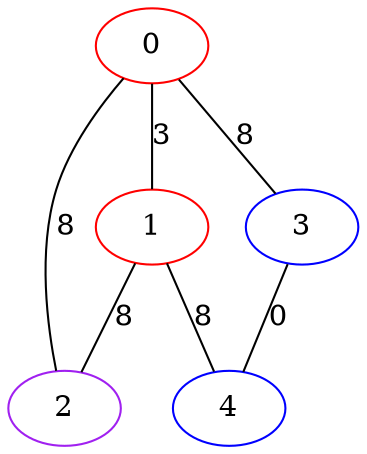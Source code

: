 graph "" {
0 [color=red, weight=1];
1 [color=red, weight=1];
2 [color=purple, weight=4];
3 [color=blue, weight=3];
4 [color=blue, weight=3];
0 -- 1  [key=0, label=3];
0 -- 2  [key=0, label=8];
0 -- 3  [key=0, label=8];
1 -- 2  [key=0, label=8];
1 -- 4  [key=0, label=8];
3 -- 4  [key=0, label=0];
}
